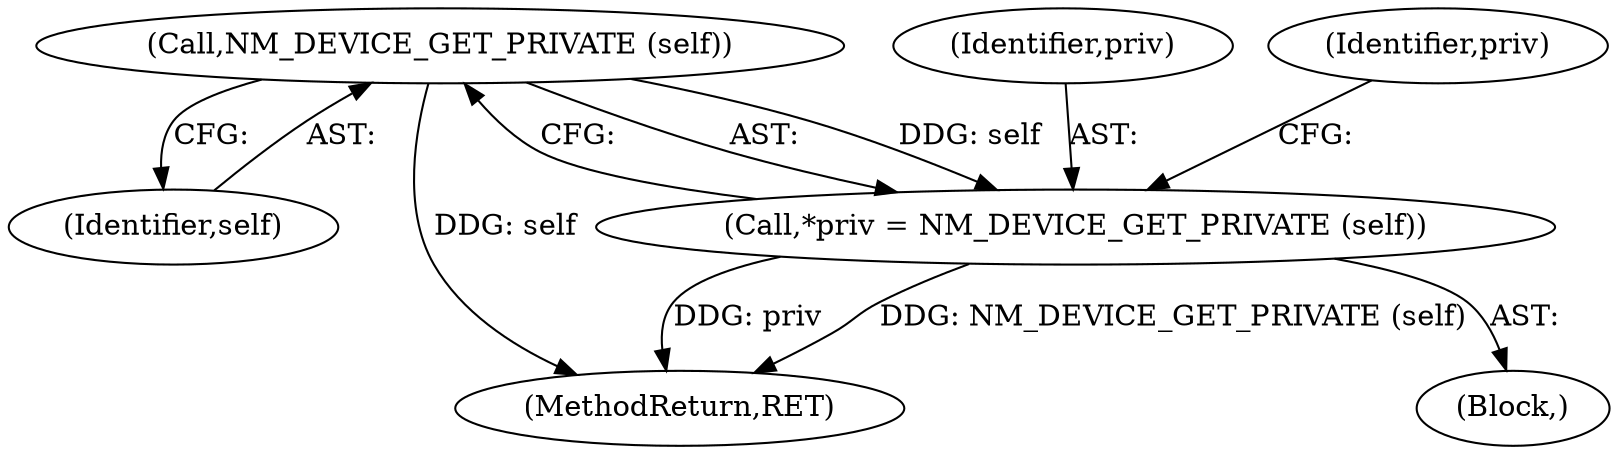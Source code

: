 digraph "0_NetworkManager_d5fc88e573fa58b93034b04d35a2454f5d28cad9@pointer" {
"1000853" [label="(Call,NM_DEVICE_GET_PRIVATE (self))"];
"1000851" [label="(Call,*priv = NM_DEVICE_GET_PRIVATE (self))"];
"1000853" [label="(Call,NM_DEVICE_GET_PRIVATE (self))"];
"1000851" [label="(Call,*priv = NM_DEVICE_GET_PRIVATE (self))"];
"1000852" [label="(Identifier,priv)"];
"1000854" [label="(Identifier,self)"];
"1007368" [label="(MethodReturn,RET)"];
"1000849" [label="(Block,)"];
"1000859" [label="(Identifier,priv)"];
"1000853" -> "1000851"  [label="AST: "];
"1000853" -> "1000854"  [label="CFG: "];
"1000854" -> "1000853"  [label="AST: "];
"1000851" -> "1000853"  [label="CFG: "];
"1000853" -> "1007368"  [label="DDG: self"];
"1000853" -> "1000851"  [label="DDG: self"];
"1000851" -> "1000849"  [label="AST: "];
"1000852" -> "1000851"  [label="AST: "];
"1000859" -> "1000851"  [label="CFG: "];
"1000851" -> "1007368"  [label="DDG: NM_DEVICE_GET_PRIVATE (self)"];
"1000851" -> "1007368"  [label="DDG: priv"];
}

